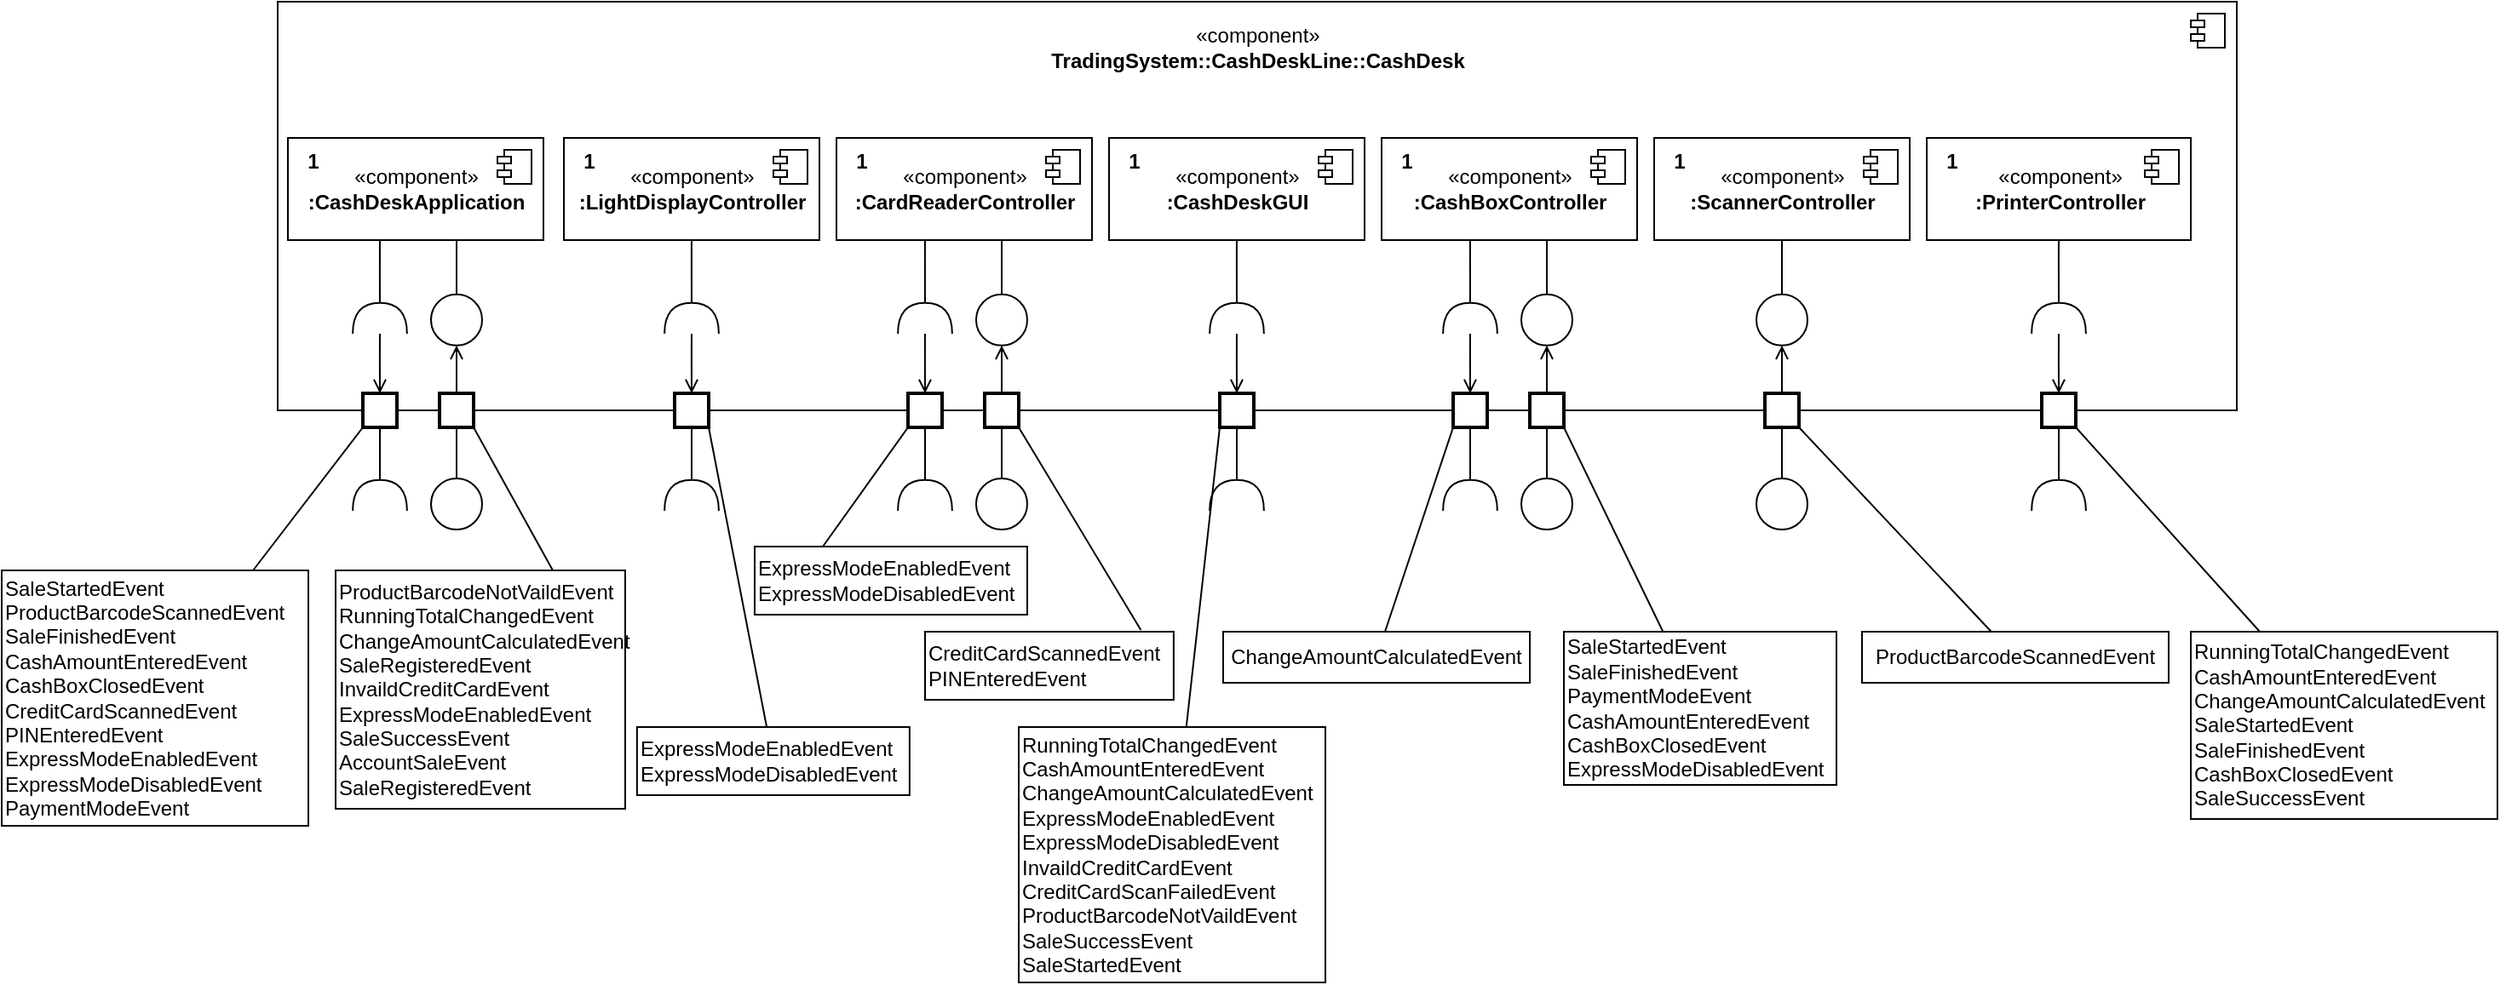 <mxfile version="15.3.0" type="device"><diagram id="8R-zl6EoSir5k3YqyFI5" name="Page-2"><mxGraphModel dx="2887" dy="926" grid="1" gridSize="10" guides="1" tooltips="1" connect="1" arrows="1" fold="1" page="1" pageScale="1" pageWidth="1169" pageHeight="827" math="0" shadow="0"><root><mxCell id="6Rt888fnRB9VUbe9cAlr-0"/><mxCell id="6Rt888fnRB9VUbe9cAlr-1" parent="6Rt888fnRB9VUbe9cAlr-0"/><mxCell id="6Rt888fnRB9VUbe9cAlr-122" style="rounded=0;orthogonalLoop=1;jettySize=auto;html=1;endArrow=none;endFill=0;strokeWidth=1;align=right;verticalAlign=top;strokeColor=default;entryX=0;entryY=1;entryDx=0;entryDy=0;" parent="6Rt888fnRB9VUbe9cAlr-1" source="6Rt888fnRB9VUbe9cAlr-116" target="6Rt888fnRB9VUbe9cAlr-70" edge="1"><mxGeometry relative="1" as="geometry"><mxPoint x="620" y="340" as="targetPoint"/></mxGeometry></mxCell><mxCell id="6Rt888fnRB9VUbe9cAlr-2" value="&lt;div&gt;«component»&lt;/div&gt;&lt;div&gt;&lt;b&gt;TradingSystem::CashDeskLine::CashDesk&lt;/b&gt;&lt;br&gt;&lt;/div&gt;&lt;b&gt;&lt;/b&gt;" style="html=1;dropTarget=0;labelPosition=center;verticalLabelPosition=top;align=center;verticalAlign=bottom;spacingTop=0;spacingBottom=-44;" parent="6Rt888fnRB9VUbe9cAlr-1" vertex="1"><mxGeometry x="50" y="80" width="1150" height="240" as="geometry"/></mxCell><mxCell id="6Rt888fnRB9VUbe9cAlr-3" value="" style="shape=module;jettyWidth=8;jettyHeight=4;" parent="6Rt888fnRB9VUbe9cAlr-2" vertex="1"><mxGeometry x="1" width="20" height="20" relative="1" as="geometry"><mxPoint x="-27" y="7" as="offset"/></mxGeometry></mxCell><mxCell id="6Rt888fnRB9VUbe9cAlr-46" style="edgeStyle=orthogonalEdgeStyle;rounded=0;orthogonalLoop=1;jettySize=auto;html=1;entryX=0.5;entryY=0;entryDx=0;entryDy=0;endArrow=none;endFill=0;strokeWidth=1;align=right;verticalAlign=top;" parent="6Rt888fnRB9VUbe9cAlr-1" target="6Rt888fnRB9VUbe9cAlr-41" edge="1"><mxGeometry relative="1" as="geometry"><Array as="points"><mxPoint x="155" y="230"/><mxPoint x="155" y="230"/></Array><mxPoint x="155" y="220" as="sourcePoint"/></mxGeometry></mxCell><mxCell id="6Rt888fnRB9VUbe9cAlr-4" value="«component»&lt;br&gt;&lt;b&gt;:CashDeskApplication&lt;/b&gt;" style="html=1;dropTarget=0;" parent="6Rt888fnRB9VUbe9cAlr-1" vertex="1"><mxGeometry x="56" y="160" width="150" height="60" as="geometry"/></mxCell><mxCell id="6Rt888fnRB9VUbe9cAlr-5" value="" style="shape=module;jettyWidth=8;jettyHeight=4;" parent="6Rt888fnRB9VUbe9cAlr-4" vertex="1"><mxGeometry x="1" width="20" height="20" relative="1" as="geometry"><mxPoint x="-27" y="7" as="offset"/></mxGeometry></mxCell><mxCell id="6Rt888fnRB9VUbe9cAlr-7" value="«component»&lt;br&gt;&lt;b&gt;:LightDisplayController&lt;/b&gt;" style="html=1;dropTarget=0;" parent="6Rt888fnRB9VUbe9cAlr-1" vertex="1"><mxGeometry x="218" y="160" width="150" height="60" as="geometry"/></mxCell><mxCell id="6Rt888fnRB9VUbe9cAlr-8" value="" style="shape=module;jettyWidth=8;jettyHeight=4;" parent="6Rt888fnRB9VUbe9cAlr-7" vertex="1"><mxGeometry x="1" width="20" height="20" relative="1" as="geometry"><mxPoint x="-27" y="7" as="offset"/></mxGeometry></mxCell><mxCell id="6Rt888fnRB9VUbe9cAlr-9" value="1" style="text;align=center;fontStyle=1;verticalAlign=middle;spacingLeft=3;spacingRight=3;strokeColor=none;rotatable=0;points=[[0,0.5],[1,0.5]];portConstraint=eastwest;" parent="6Rt888fnRB9VUbe9cAlr-1" vertex="1"><mxGeometry x="56" y="160" width="30" height="26" as="geometry"/></mxCell><mxCell id="6Rt888fnRB9VUbe9cAlr-10" value="«component»&lt;br&gt;&lt;b&gt;:CardReaderController&lt;/b&gt;" style="html=1;dropTarget=0;" parent="6Rt888fnRB9VUbe9cAlr-1" vertex="1"><mxGeometry x="378" y="160" width="150" height="60" as="geometry"/></mxCell><mxCell id="6Rt888fnRB9VUbe9cAlr-11" value="" style="shape=module;jettyWidth=8;jettyHeight=4;" parent="6Rt888fnRB9VUbe9cAlr-10" vertex="1"><mxGeometry x="1" width="20" height="20" relative="1" as="geometry"><mxPoint x="-27" y="7" as="offset"/></mxGeometry></mxCell><mxCell id="6Rt888fnRB9VUbe9cAlr-12" value="1" style="text;align=center;fontStyle=1;verticalAlign=middle;spacingLeft=3;spacingRight=3;strokeColor=none;rotatable=0;points=[[0,0.5],[1,0.5]];portConstraint=eastwest;" parent="6Rt888fnRB9VUbe9cAlr-1" vertex="1"><mxGeometry x="218" y="160" width="30" height="26" as="geometry"/></mxCell><mxCell id="6Rt888fnRB9VUbe9cAlr-13" value="«component»&lt;br&gt;&lt;b&gt;:CashDeskGUI&lt;/b&gt;" style="html=1;dropTarget=0;" parent="6Rt888fnRB9VUbe9cAlr-1" vertex="1"><mxGeometry x="538" y="160" width="150" height="60" as="geometry"/></mxCell><mxCell id="6Rt888fnRB9VUbe9cAlr-14" value="" style="shape=module;jettyWidth=8;jettyHeight=4;" parent="6Rt888fnRB9VUbe9cAlr-13" vertex="1"><mxGeometry x="1" width="20" height="20" relative="1" as="geometry"><mxPoint x="-27" y="7" as="offset"/></mxGeometry></mxCell><mxCell id="6Rt888fnRB9VUbe9cAlr-15" value="1" style="text;align=center;fontStyle=1;verticalAlign=middle;spacingLeft=3;spacingRight=3;strokeColor=none;rotatable=0;points=[[0,0.5],[1,0.5]];portConstraint=eastwest;" parent="6Rt888fnRB9VUbe9cAlr-1" vertex="1"><mxGeometry x="378" y="160" width="30" height="26" as="geometry"/></mxCell><mxCell id="6Rt888fnRB9VUbe9cAlr-16" value="«component»&lt;br&gt;&lt;b&gt;:CashBoxController&lt;/b&gt;" style="html=1;dropTarget=0;" parent="6Rt888fnRB9VUbe9cAlr-1" vertex="1"><mxGeometry x="698" y="160" width="150" height="60" as="geometry"/></mxCell><mxCell id="6Rt888fnRB9VUbe9cAlr-17" value="" style="shape=module;jettyWidth=8;jettyHeight=4;" parent="6Rt888fnRB9VUbe9cAlr-16" vertex="1"><mxGeometry x="1" width="20" height="20" relative="1" as="geometry"><mxPoint x="-27" y="7" as="offset"/></mxGeometry></mxCell><mxCell id="6Rt888fnRB9VUbe9cAlr-20" value="«component»&lt;br&gt;&lt;b&gt;:ScannerController&lt;/b&gt;" style="html=1;dropTarget=0;" parent="6Rt888fnRB9VUbe9cAlr-1" vertex="1"><mxGeometry x="858" y="160" width="150" height="60" as="geometry"/></mxCell><mxCell id="6Rt888fnRB9VUbe9cAlr-21" value="" style="shape=module;jettyWidth=8;jettyHeight=4;" parent="6Rt888fnRB9VUbe9cAlr-20" vertex="1"><mxGeometry x="1" width="20" height="20" relative="1" as="geometry"><mxPoint x="-27" y="7" as="offset"/></mxGeometry></mxCell><mxCell id="6Rt888fnRB9VUbe9cAlr-22" value="«component»&lt;br&gt;&lt;b&gt;:PrinterController&lt;/b&gt;" style="html=1;dropTarget=0;" parent="6Rt888fnRB9VUbe9cAlr-1" vertex="1"><mxGeometry x="1018" y="160" width="155" height="60" as="geometry"/></mxCell><mxCell id="6Rt888fnRB9VUbe9cAlr-23" value="" style="shape=module;jettyWidth=8;jettyHeight=4;" parent="6Rt888fnRB9VUbe9cAlr-22" vertex="1"><mxGeometry x="1" width="20" height="20" relative="1" as="geometry"><mxPoint x="-27" y="7" as="offset"/></mxGeometry></mxCell><mxCell id="6Rt888fnRB9VUbe9cAlr-24" value="1" style="text;align=center;fontStyle=1;verticalAlign=middle;spacingLeft=3;spacingRight=3;strokeColor=none;rotatable=0;points=[[0,0.5],[1,0.5]];portConstraint=eastwest;" parent="6Rt888fnRB9VUbe9cAlr-1" vertex="1"><mxGeometry x="538" y="160" width="30" height="26" as="geometry"/></mxCell><mxCell id="6Rt888fnRB9VUbe9cAlr-25" value="1" style="text;align=center;fontStyle=1;verticalAlign=middle;spacingLeft=3;spacingRight=3;strokeColor=none;rotatable=0;points=[[0,0.5],[1,0.5]];portConstraint=eastwest;" parent="6Rt888fnRB9VUbe9cAlr-1" vertex="1"><mxGeometry x="698" y="160" width="30" height="26" as="geometry"/></mxCell><mxCell id="6Rt888fnRB9VUbe9cAlr-26" value="1" style="text;align=center;fontStyle=1;verticalAlign=middle;spacingLeft=3;spacingRight=3;strokeColor=none;rotatable=0;points=[[0,0.5],[1,0.5]];portConstraint=eastwest;" parent="6Rt888fnRB9VUbe9cAlr-1" vertex="1"><mxGeometry x="858" y="160" width="30" height="26" as="geometry"/></mxCell><mxCell id="6Rt888fnRB9VUbe9cAlr-27" value="1" style="text;align=center;fontStyle=1;verticalAlign=middle;spacingLeft=3;spacingRight=3;strokeColor=none;rotatable=0;points=[[0,0.5],[1,0.5]];portConstraint=eastwest;" parent="6Rt888fnRB9VUbe9cAlr-1" vertex="1"><mxGeometry x="1018" y="160" width="30" height="26" as="geometry"/></mxCell><mxCell id="6Rt888fnRB9VUbe9cAlr-39" style="edgeStyle=orthogonalEdgeStyle;rounded=0;orthogonalLoop=1;jettySize=auto;html=1;entryX=1;entryY=0.5;entryDx=0;entryDy=0;entryPerimeter=0;endArrow=none;endFill=0;strokeWidth=1;align=right;verticalAlign=top;" parent="6Rt888fnRB9VUbe9cAlr-1" source="6Rt888fnRB9VUbe9cAlr-31" target="6Rt888fnRB9VUbe9cAlr-37" edge="1"><mxGeometry relative="1" as="geometry"/></mxCell><mxCell id="6Rt888fnRB9VUbe9cAlr-31" value="" style="rounded=0;whiteSpace=wrap;html=1;strokeWidth=2;" parent="6Rt888fnRB9VUbe9cAlr-1" vertex="1"><mxGeometry x="100" y="310" width="20" height="20" as="geometry"/></mxCell><mxCell id="6Rt888fnRB9VUbe9cAlr-33" style="edgeStyle=orthogonalEdgeStyle;rounded=0;orthogonalLoop=1;jettySize=auto;html=1;endArrow=none;endFill=0;strokeWidth=1;align=right;verticalAlign=top;" parent="6Rt888fnRB9VUbe9cAlr-1" source="6Rt888fnRB9VUbe9cAlr-32" edge="1"><mxGeometry relative="1" as="geometry"><mxPoint x="109.978" y="220" as="targetPoint"/><Array as="points"><mxPoint x="110" y="240"/><mxPoint x="110" y="240"/></Array></mxGeometry></mxCell><mxCell id="6Rt888fnRB9VUbe9cAlr-35" style="edgeStyle=orthogonalEdgeStyle;rounded=0;orthogonalLoop=1;jettySize=auto;html=1;entryX=0.5;entryY=0;entryDx=0;entryDy=0;endArrow=open;endFill=0;strokeWidth=1;align=right;verticalAlign=top;" parent="6Rt888fnRB9VUbe9cAlr-1" source="6Rt888fnRB9VUbe9cAlr-32" target="6Rt888fnRB9VUbe9cAlr-31" edge="1"><mxGeometry relative="1" as="geometry"><Array as="points"><mxPoint x="109.93" y="290"/><mxPoint x="109.93" y="290"/></Array></mxGeometry></mxCell><mxCell id="6Rt888fnRB9VUbe9cAlr-32" value="" style="shape=requiredInterface;html=1;verticalLabelPosition=bottom;sketch=0;strokeWidth=1;rotation=-90;" parent="6Rt888fnRB9VUbe9cAlr-1" vertex="1"><mxGeometry x="100.93" y="250" width="18.13" height="31.88" as="geometry"/></mxCell><mxCell id="6Rt888fnRB9VUbe9cAlr-37" value="" style="shape=requiredInterface;html=1;verticalLabelPosition=bottom;sketch=0;strokeWidth=1;rotation=-90;" parent="6Rt888fnRB9VUbe9cAlr-1" vertex="1"><mxGeometry x="100.93" y="354" width="18.13" height="31.88" as="geometry"/></mxCell><mxCell id="6Rt888fnRB9VUbe9cAlr-48" style="edgeStyle=orthogonalEdgeStyle;rounded=0;orthogonalLoop=1;jettySize=auto;html=1;entryX=0.5;entryY=1;entryDx=0;entryDy=0;endArrow=open;endFill=0;strokeWidth=1;align=right;verticalAlign=top;" parent="6Rt888fnRB9VUbe9cAlr-1" source="6Rt888fnRB9VUbe9cAlr-40" target="6Rt888fnRB9VUbe9cAlr-41" edge="1"><mxGeometry relative="1" as="geometry"/></mxCell><mxCell id="6Rt888fnRB9VUbe9cAlr-40" value="" style="rounded=0;whiteSpace=wrap;html=1;strokeWidth=2;" parent="6Rt888fnRB9VUbe9cAlr-1" vertex="1"><mxGeometry x="145" y="310" width="20" height="20" as="geometry"/></mxCell><mxCell id="6Rt888fnRB9VUbe9cAlr-41" value="" style="ellipse;whiteSpace=wrap;html=1;aspect=fixed;strokeWidth=1;" parent="6Rt888fnRB9VUbe9cAlr-1" vertex="1"><mxGeometry x="140" y="251.88" width="30" height="30" as="geometry"/></mxCell><mxCell id="6Rt888fnRB9VUbe9cAlr-43" style="edgeStyle=orthogonalEdgeStyle;rounded=0;orthogonalLoop=1;jettySize=auto;html=1;entryX=0.5;entryY=1;entryDx=0;entryDy=0;endArrow=none;endFill=0;strokeWidth=1;align=right;verticalAlign=top;" parent="6Rt888fnRB9VUbe9cAlr-1" source="6Rt888fnRB9VUbe9cAlr-42" target="6Rt888fnRB9VUbe9cAlr-40" edge="1"><mxGeometry relative="1" as="geometry"/></mxCell><mxCell id="6Rt888fnRB9VUbe9cAlr-42" value="" style="ellipse;whiteSpace=wrap;html=1;aspect=fixed;strokeWidth=1;" parent="6Rt888fnRB9VUbe9cAlr-1" vertex="1"><mxGeometry x="140" y="360" width="30" height="30" as="geometry"/></mxCell><mxCell id="6Rt888fnRB9VUbe9cAlr-51" style="edgeStyle=orthogonalEdgeStyle;rounded=0;orthogonalLoop=1;jettySize=auto;html=1;entryX=1;entryY=0.5;entryDx=0;entryDy=0;entryPerimeter=0;endArrow=none;endFill=0;strokeWidth=1;align=right;verticalAlign=top;" parent="6Rt888fnRB9VUbe9cAlr-1" source="6Rt888fnRB9VUbe9cAlr-52" target="6Rt888fnRB9VUbe9cAlr-56" edge="1"><mxGeometry relative="1" as="geometry"/></mxCell><mxCell id="6Rt888fnRB9VUbe9cAlr-52" value="" style="rounded=0;whiteSpace=wrap;html=1;strokeWidth=2;" parent="6Rt888fnRB9VUbe9cAlr-1" vertex="1"><mxGeometry x="283" y="310" width="20" height="20" as="geometry"/></mxCell><mxCell id="6Rt888fnRB9VUbe9cAlr-53" style="edgeStyle=orthogonalEdgeStyle;rounded=0;orthogonalLoop=1;jettySize=auto;html=1;endArrow=none;endFill=0;strokeWidth=1;align=right;verticalAlign=top;" parent="6Rt888fnRB9VUbe9cAlr-1" source="6Rt888fnRB9VUbe9cAlr-55" edge="1"><mxGeometry relative="1" as="geometry"><mxPoint x="292.978" y="220" as="targetPoint"/><Array as="points"><mxPoint x="292.93" y="230"/><mxPoint x="292.93" y="230"/></Array></mxGeometry></mxCell><mxCell id="6Rt888fnRB9VUbe9cAlr-54" style="edgeStyle=orthogonalEdgeStyle;rounded=0;orthogonalLoop=1;jettySize=auto;html=1;entryX=0.5;entryY=0;entryDx=0;entryDy=0;endArrow=open;endFill=0;strokeWidth=1;align=right;verticalAlign=top;" parent="6Rt888fnRB9VUbe9cAlr-1" source="6Rt888fnRB9VUbe9cAlr-55" target="6Rt888fnRB9VUbe9cAlr-52" edge="1"><mxGeometry relative="1" as="geometry"><Array as="points"><mxPoint x="292.93" y="290"/><mxPoint x="292.93" y="290"/></Array></mxGeometry></mxCell><mxCell id="6Rt888fnRB9VUbe9cAlr-55" value="" style="shape=requiredInterface;html=1;verticalLabelPosition=bottom;sketch=0;strokeWidth=1;rotation=-90;" parent="6Rt888fnRB9VUbe9cAlr-1" vertex="1"><mxGeometry x="283.93" y="250" width="18.13" height="31.88" as="geometry"/></mxCell><mxCell id="6Rt888fnRB9VUbe9cAlr-56" value="" style="shape=requiredInterface;html=1;verticalLabelPosition=bottom;sketch=0;strokeWidth=1;rotation=-90;" parent="6Rt888fnRB9VUbe9cAlr-1" vertex="1"><mxGeometry x="283.93" y="354" width="18.13" height="31.88" as="geometry"/></mxCell><mxCell id="6Rt888fnRB9VUbe9cAlr-63" style="edgeStyle=orthogonalEdgeStyle;rounded=0;orthogonalLoop=1;jettySize=auto;html=1;entryX=1;entryY=0.5;entryDx=0;entryDy=0;entryPerimeter=0;endArrow=none;endFill=0;strokeWidth=1;align=right;verticalAlign=top;" parent="6Rt888fnRB9VUbe9cAlr-1" source="6Rt888fnRB9VUbe9cAlr-64" target="6Rt888fnRB9VUbe9cAlr-68" edge="1"><mxGeometry relative="1" as="geometry"/></mxCell><mxCell id="6Rt888fnRB9VUbe9cAlr-64" value="" style="rounded=0;whiteSpace=wrap;html=1;strokeWidth=2;" parent="6Rt888fnRB9VUbe9cAlr-1" vertex="1"><mxGeometry x="420" y="310" width="20" height="20" as="geometry"/></mxCell><mxCell id="6Rt888fnRB9VUbe9cAlr-65" style="edgeStyle=orthogonalEdgeStyle;rounded=0;orthogonalLoop=1;jettySize=auto;html=1;endArrow=none;endFill=0;strokeWidth=1;align=right;verticalAlign=top;" parent="6Rt888fnRB9VUbe9cAlr-1" source="6Rt888fnRB9VUbe9cAlr-67" edge="1"><mxGeometry relative="1" as="geometry"><mxPoint x="429.978" y="220" as="targetPoint"/><Array as="points"><mxPoint x="429.93" y="230"/><mxPoint x="429.93" y="230"/></Array></mxGeometry></mxCell><mxCell id="6Rt888fnRB9VUbe9cAlr-66" style="edgeStyle=orthogonalEdgeStyle;rounded=0;orthogonalLoop=1;jettySize=auto;html=1;entryX=0.5;entryY=0;entryDx=0;entryDy=0;endArrow=open;endFill=0;strokeWidth=1;align=right;verticalAlign=top;" parent="6Rt888fnRB9VUbe9cAlr-1" source="6Rt888fnRB9VUbe9cAlr-67" target="6Rt888fnRB9VUbe9cAlr-64" edge="1"><mxGeometry relative="1" as="geometry"><Array as="points"><mxPoint x="429.93" y="290"/><mxPoint x="429.93" y="290"/></Array></mxGeometry></mxCell><mxCell id="6Rt888fnRB9VUbe9cAlr-67" value="" style="shape=requiredInterface;html=1;verticalLabelPosition=bottom;sketch=0;strokeWidth=1;rotation=-90;" parent="6Rt888fnRB9VUbe9cAlr-1" vertex="1"><mxGeometry x="420.93" y="250" width="18.13" height="31.88" as="geometry"/></mxCell><mxCell id="6Rt888fnRB9VUbe9cAlr-68" value="" style="shape=requiredInterface;html=1;verticalLabelPosition=bottom;sketch=0;strokeWidth=1;rotation=-90;" parent="6Rt888fnRB9VUbe9cAlr-1" vertex="1"><mxGeometry x="420.93" y="354" width="18.13" height="31.88" as="geometry"/></mxCell><mxCell id="6Rt888fnRB9VUbe9cAlr-69" style="edgeStyle=orthogonalEdgeStyle;rounded=0;orthogonalLoop=1;jettySize=auto;html=1;entryX=1;entryY=0.5;entryDx=0;entryDy=0;entryPerimeter=0;endArrow=none;endFill=0;strokeWidth=1;align=right;verticalAlign=top;" parent="6Rt888fnRB9VUbe9cAlr-1" source="6Rt888fnRB9VUbe9cAlr-70" target="6Rt888fnRB9VUbe9cAlr-74" edge="1"><mxGeometry relative="1" as="geometry"/></mxCell><mxCell id="6Rt888fnRB9VUbe9cAlr-70" value="" style="rounded=0;whiteSpace=wrap;html=1;strokeWidth=2;" parent="6Rt888fnRB9VUbe9cAlr-1" vertex="1"><mxGeometry x="603" y="310" width="20" height="20" as="geometry"/></mxCell><mxCell id="6Rt888fnRB9VUbe9cAlr-71" style="edgeStyle=orthogonalEdgeStyle;rounded=0;orthogonalLoop=1;jettySize=auto;html=1;endArrow=none;endFill=0;strokeWidth=1;align=right;verticalAlign=top;" parent="6Rt888fnRB9VUbe9cAlr-1" source="6Rt888fnRB9VUbe9cAlr-73" edge="1"><mxGeometry relative="1" as="geometry"><mxPoint x="612.978" y="220" as="targetPoint"/><Array as="points"><mxPoint x="612.93" y="230"/><mxPoint x="612.93" y="230"/></Array></mxGeometry></mxCell><mxCell id="6Rt888fnRB9VUbe9cAlr-72" style="edgeStyle=orthogonalEdgeStyle;rounded=0;orthogonalLoop=1;jettySize=auto;html=1;entryX=0.5;entryY=0;entryDx=0;entryDy=0;endArrow=open;endFill=0;strokeWidth=1;align=right;verticalAlign=top;" parent="6Rt888fnRB9VUbe9cAlr-1" source="6Rt888fnRB9VUbe9cAlr-73" target="6Rt888fnRB9VUbe9cAlr-70" edge="1"><mxGeometry relative="1" as="geometry"><Array as="points"><mxPoint x="612.93" y="290"/><mxPoint x="612.93" y="290"/></Array></mxGeometry></mxCell><mxCell id="6Rt888fnRB9VUbe9cAlr-73" value="" style="shape=requiredInterface;html=1;verticalLabelPosition=bottom;sketch=0;strokeWidth=1;rotation=-90;" parent="6Rt888fnRB9VUbe9cAlr-1" vertex="1"><mxGeometry x="603.93" y="250" width="18.13" height="31.88" as="geometry"/></mxCell><mxCell id="6Rt888fnRB9VUbe9cAlr-74" value="" style="shape=requiredInterface;html=1;verticalLabelPosition=bottom;sketch=0;strokeWidth=1;rotation=-90;" parent="6Rt888fnRB9VUbe9cAlr-1" vertex="1"><mxGeometry x="603.93" y="354" width="18.13" height="31.88" as="geometry"/></mxCell><mxCell id="6Rt888fnRB9VUbe9cAlr-75" style="edgeStyle=orthogonalEdgeStyle;rounded=0;orthogonalLoop=1;jettySize=auto;html=1;entryX=1;entryY=0.5;entryDx=0;entryDy=0;entryPerimeter=0;endArrow=none;endFill=0;strokeWidth=1;align=right;verticalAlign=top;" parent="6Rt888fnRB9VUbe9cAlr-1" source="6Rt888fnRB9VUbe9cAlr-76" target="6Rt888fnRB9VUbe9cAlr-80" edge="1"><mxGeometry relative="1" as="geometry"/></mxCell><mxCell id="6Rt888fnRB9VUbe9cAlr-76" value="" style="rounded=0;whiteSpace=wrap;html=1;strokeWidth=2;" parent="6Rt888fnRB9VUbe9cAlr-1" vertex="1"><mxGeometry x="740" y="310" width="20" height="20" as="geometry"/></mxCell><mxCell id="6Rt888fnRB9VUbe9cAlr-77" style="edgeStyle=orthogonalEdgeStyle;rounded=0;orthogonalLoop=1;jettySize=auto;html=1;endArrow=none;endFill=0;strokeWidth=1;align=right;verticalAlign=top;" parent="6Rt888fnRB9VUbe9cAlr-1" source="6Rt888fnRB9VUbe9cAlr-79" edge="1"><mxGeometry relative="1" as="geometry"><mxPoint x="749.978" y="220" as="targetPoint"/><Array as="points"><mxPoint x="749.93" y="230"/><mxPoint x="749.93" y="230"/></Array></mxGeometry></mxCell><mxCell id="6Rt888fnRB9VUbe9cAlr-78" style="edgeStyle=orthogonalEdgeStyle;rounded=0;orthogonalLoop=1;jettySize=auto;html=1;entryX=0.5;entryY=0;entryDx=0;entryDy=0;endArrow=open;endFill=0;strokeWidth=1;align=right;verticalAlign=top;" parent="6Rt888fnRB9VUbe9cAlr-1" source="6Rt888fnRB9VUbe9cAlr-79" target="6Rt888fnRB9VUbe9cAlr-76" edge="1"><mxGeometry relative="1" as="geometry"><Array as="points"><mxPoint x="749.93" y="290"/><mxPoint x="749.93" y="290"/></Array></mxGeometry></mxCell><mxCell id="6Rt888fnRB9VUbe9cAlr-79" value="" style="shape=requiredInterface;html=1;verticalLabelPosition=bottom;sketch=0;strokeWidth=1;rotation=-90;" parent="6Rt888fnRB9VUbe9cAlr-1" vertex="1"><mxGeometry x="740.93" y="250" width="18.13" height="31.88" as="geometry"/></mxCell><mxCell id="6Rt888fnRB9VUbe9cAlr-80" value="" style="shape=requiredInterface;html=1;verticalLabelPosition=bottom;sketch=0;strokeWidth=1;rotation=-90;" parent="6Rt888fnRB9VUbe9cAlr-1" vertex="1"><mxGeometry x="740.93" y="354" width="18.13" height="31.88" as="geometry"/></mxCell><mxCell id="6Rt888fnRB9VUbe9cAlr-81" style="edgeStyle=orthogonalEdgeStyle;rounded=0;orthogonalLoop=1;jettySize=auto;html=1;entryX=1;entryY=0.5;entryDx=0;entryDy=0;entryPerimeter=0;endArrow=none;endFill=0;strokeWidth=1;align=right;verticalAlign=top;" parent="6Rt888fnRB9VUbe9cAlr-1" source="6Rt888fnRB9VUbe9cAlr-82" target="6Rt888fnRB9VUbe9cAlr-86" edge="1"><mxGeometry relative="1" as="geometry"/></mxCell><mxCell id="6Rt888fnRB9VUbe9cAlr-82" value="" style="rounded=0;whiteSpace=wrap;html=1;strokeWidth=2;" parent="6Rt888fnRB9VUbe9cAlr-1" vertex="1"><mxGeometry x="1085.5" y="310" width="20" height="20" as="geometry"/></mxCell><mxCell id="6Rt888fnRB9VUbe9cAlr-83" style="edgeStyle=orthogonalEdgeStyle;rounded=0;orthogonalLoop=1;jettySize=auto;html=1;endArrow=none;endFill=0;strokeWidth=1;align=right;verticalAlign=top;" parent="6Rt888fnRB9VUbe9cAlr-1" source="6Rt888fnRB9VUbe9cAlr-85" edge="1"><mxGeometry relative="1" as="geometry"><mxPoint x="1095.478" y="220" as="targetPoint"/><Array as="points"><mxPoint x="1095.43" y="230"/><mxPoint x="1095.43" y="230"/></Array></mxGeometry></mxCell><mxCell id="6Rt888fnRB9VUbe9cAlr-84" style="edgeStyle=orthogonalEdgeStyle;rounded=0;orthogonalLoop=1;jettySize=auto;html=1;entryX=0.5;entryY=0;entryDx=0;entryDy=0;endArrow=open;endFill=0;strokeWidth=1;align=right;verticalAlign=top;" parent="6Rt888fnRB9VUbe9cAlr-1" source="6Rt888fnRB9VUbe9cAlr-85" target="6Rt888fnRB9VUbe9cAlr-82" edge="1"><mxGeometry relative="1" as="geometry"><Array as="points"><mxPoint x="1095.43" y="290"/><mxPoint x="1095.43" y="290"/></Array></mxGeometry></mxCell><mxCell id="6Rt888fnRB9VUbe9cAlr-85" value="" style="shape=requiredInterface;html=1;verticalLabelPosition=bottom;sketch=0;strokeWidth=1;rotation=-90;" parent="6Rt888fnRB9VUbe9cAlr-1" vertex="1"><mxGeometry x="1086.43" y="250" width="18.13" height="31.88" as="geometry"/></mxCell><mxCell id="6Rt888fnRB9VUbe9cAlr-86" value="" style="shape=requiredInterface;html=1;verticalLabelPosition=bottom;sketch=0;strokeWidth=1;rotation=-90;" parent="6Rt888fnRB9VUbe9cAlr-1" vertex="1"><mxGeometry x="1086.43" y="354" width="18.13" height="31.88" as="geometry"/></mxCell><mxCell id="6Rt888fnRB9VUbe9cAlr-87" style="edgeStyle=orthogonalEdgeStyle;rounded=0;orthogonalLoop=1;jettySize=auto;html=1;entryX=0.5;entryY=0;entryDx=0;entryDy=0;endArrow=none;endFill=0;strokeWidth=1;align=right;verticalAlign=top;" parent="6Rt888fnRB9VUbe9cAlr-1" target="6Rt888fnRB9VUbe9cAlr-90" edge="1"><mxGeometry relative="1" as="geometry"><mxPoint x="475" y="220" as="sourcePoint"/><Array as="points"><mxPoint x="475" y="230"/><mxPoint x="475" y="230"/></Array></mxGeometry></mxCell><mxCell id="6Rt888fnRB9VUbe9cAlr-88" style="edgeStyle=orthogonalEdgeStyle;rounded=0;orthogonalLoop=1;jettySize=auto;html=1;entryX=0.5;entryY=1;entryDx=0;entryDy=0;endArrow=open;endFill=0;strokeWidth=1;align=right;verticalAlign=top;" parent="6Rt888fnRB9VUbe9cAlr-1" source="6Rt888fnRB9VUbe9cAlr-89" target="6Rt888fnRB9VUbe9cAlr-90" edge="1"><mxGeometry relative="1" as="geometry"/></mxCell><mxCell id="6Rt888fnRB9VUbe9cAlr-89" value="" style="rounded=0;whiteSpace=wrap;html=1;strokeWidth=2;" parent="6Rt888fnRB9VUbe9cAlr-1" vertex="1"><mxGeometry x="465" y="310" width="20" height="20" as="geometry"/></mxCell><mxCell id="6Rt888fnRB9VUbe9cAlr-90" value="" style="ellipse;whiteSpace=wrap;html=1;aspect=fixed;strokeWidth=1;" parent="6Rt888fnRB9VUbe9cAlr-1" vertex="1"><mxGeometry x="460" y="251.88" width="30" height="30" as="geometry"/></mxCell><mxCell id="6Rt888fnRB9VUbe9cAlr-91" style="edgeStyle=orthogonalEdgeStyle;rounded=0;orthogonalLoop=1;jettySize=auto;html=1;entryX=0.5;entryY=1;entryDx=0;entryDy=0;endArrow=none;endFill=0;strokeWidth=1;align=right;verticalAlign=top;" parent="6Rt888fnRB9VUbe9cAlr-1" source="6Rt888fnRB9VUbe9cAlr-92" target="6Rt888fnRB9VUbe9cAlr-89" edge="1"><mxGeometry relative="1" as="geometry"/></mxCell><mxCell id="6Rt888fnRB9VUbe9cAlr-92" value="" style="ellipse;whiteSpace=wrap;html=1;aspect=fixed;strokeWidth=1;" parent="6Rt888fnRB9VUbe9cAlr-1" vertex="1"><mxGeometry x="460" y="360" width="30" height="30" as="geometry"/></mxCell><mxCell id="6Rt888fnRB9VUbe9cAlr-93" style="edgeStyle=orthogonalEdgeStyle;rounded=0;orthogonalLoop=1;jettySize=auto;html=1;entryX=0.5;entryY=0;entryDx=0;entryDy=0;endArrow=none;endFill=0;strokeWidth=1;align=right;verticalAlign=top;" parent="6Rt888fnRB9VUbe9cAlr-1" target="6Rt888fnRB9VUbe9cAlr-96" edge="1"><mxGeometry relative="1" as="geometry"><mxPoint x="933" y="220" as="sourcePoint"/><Array as="points"><mxPoint x="933" y="230"/><mxPoint x="933" y="230"/></Array></mxGeometry></mxCell><mxCell id="6Rt888fnRB9VUbe9cAlr-94" style="edgeStyle=orthogonalEdgeStyle;rounded=0;orthogonalLoop=1;jettySize=auto;html=1;entryX=0.5;entryY=1;entryDx=0;entryDy=0;endArrow=open;endFill=0;strokeWidth=1;align=right;verticalAlign=top;" parent="6Rt888fnRB9VUbe9cAlr-1" source="6Rt888fnRB9VUbe9cAlr-95" target="6Rt888fnRB9VUbe9cAlr-96" edge="1"><mxGeometry relative="1" as="geometry"/></mxCell><mxCell id="6Rt888fnRB9VUbe9cAlr-95" value="" style="rounded=0;whiteSpace=wrap;html=1;strokeWidth=2;" parent="6Rt888fnRB9VUbe9cAlr-1" vertex="1"><mxGeometry x="923" y="310" width="20" height="20" as="geometry"/></mxCell><mxCell id="6Rt888fnRB9VUbe9cAlr-96" value="" style="ellipse;whiteSpace=wrap;html=1;aspect=fixed;strokeWidth=1;" parent="6Rt888fnRB9VUbe9cAlr-1" vertex="1"><mxGeometry x="918" y="251.88" width="30" height="30" as="geometry"/></mxCell><mxCell id="6Rt888fnRB9VUbe9cAlr-97" style="edgeStyle=orthogonalEdgeStyle;rounded=0;orthogonalLoop=1;jettySize=auto;html=1;entryX=0.5;entryY=1;entryDx=0;entryDy=0;endArrow=none;endFill=0;strokeWidth=1;align=right;verticalAlign=top;" parent="6Rt888fnRB9VUbe9cAlr-1" source="6Rt888fnRB9VUbe9cAlr-98" target="6Rt888fnRB9VUbe9cAlr-95" edge="1"><mxGeometry relative="1" as="geometry"/></mxCell><mxCell id="6Rt888fnRB9VUbe9cAlr-98" value="" style="ellipse;whiteSpace=wrap;html=1;aspect=fixed;strokeWidth=1;" parent="6Rt888fnRB9VUbe9cAlr-1" vertex="1"><mxGeometry x="918" y="360" width="30" height="30" as="geometry"/></mxCell><mxCell id="6Rt888fnRB9VUbe9cAlr-99" style="edgeStyle=orthogonalEdgeStyle;rounded=0;orthogonalLoop=1;jettySize=auto;html=1;entryX=0.5;entryY=0;entryDx=0;entryDy=0;endArrow=none;endFill=0;strokeWidth=1;align=right;verticalAlign=top;" parent="6Rt888fnRB9VUbe9cAlr-1" target="6Rt888fnRB9VUbe9cAlr-102" edge="1"><mxGeometry relative="1" as="geometry"><mxPoint x="795" y="220" as="sourcePoint"/><Array as="points"><mxPoint x="795" y="230"/><mxPoint x="795" y="230"/></Array></mxGeometry></mxCell><mxCell id="6Rt888fnRB9VUbe9cAlr-100" style="edgeStyle=orthogonalEdgeStyle;rounded=0;orthogonalLoop=1;jettySize=auto;html=1;entryX=0.5;entryY=1;entryDx=0;entryDy=0;endArrow=open;endFill=0;strokeWidth=1;align=right;verticalAlign=top;" parent="6Rt888fnRB9VUbe9cAlr-1" source="6Rt888fnRB9VUbe9cAlr-101" target="6Rt888fnRB9VUbe9cAlr-102" edge="1"><mxGeometry relative="1" as="geometry"/></mxCell><mxCell id="6Rt888fnRB9VUbe9cAlr-101" value="" style="rounded=0;whiteSpace=wrap;html=1;strokeWidth=2;" parent="6Rt888fnRB9VUbe9cAlr-1" vertex="1"><mxGeometry x="785" y="310" width="20" height="20" as="geometry"/></mxCell><mxCell id="6Rt888fnRB9VUbe9cAlr-102" value="" style="ellipse;whiteSpace=wrap;html=1;aspect=fixed;strokeWidth=1;" parent="6Rt888fnRB9VUbe9cAlr-1" vertex="1"><mxGeometry x="780" y="251.88" width="30" height="30" as="geometry"/></mxCell><mxCell id="6Rt888fnRB9VUbe9cAlr-103" style="edgeStyle=orthogonalEdgeStyle;rounded=0;orthogonalLoop=1;jettySize=auto;html=1;entryX=0.5;entryY=1;entryDx=0;entryDy=0;endArrow=none;endFill=0;strokeWidth=1;align=right;verticalAlign=top;" parent="6Rt888fnRB9VUbe9cAlr-1" source="6Rt888fnRB9VUbe9cAlr-104" target="6Rt888fnRB9VUbe9cAlr-101" edge="1"><mxGeometry relative="1" as="geometry"/></mxCell><mxCell id="6Rt888fnRB9VUbe9cAlr-104" value="" style="ellipse;whiteSpace=wrap;html=1;aspect=fixed;strokeWidth=1;" parent="6Rt888fnRB9VUbe9cAlr-1" vertex="1"><mxGeometry x="780" y="360" width="30" height="30" as="geometry"/></mxCell><mxCell id="6Rt888fnRB9VUbe9cAlr-111" value="&lt;div&gt;SaleStartedEvent&lt;/div&gt;&lt;div&gt;ProductBarcodeScannedEvent&lt;/div&gt;&lt;div&gt;SaleFinishedEvent&lt;/div&gt;&lt;div&gt;CashAmountEnteredEvent&lt;/div&gt;&lt;div&gt;CashBoxClosedEvent&lt;/div&gt;&lt;div&gt;CreditCardScannedEvent&lt;/div&gt;&lt;div&gt;PINEnteredEvent&lt;/div&gt;&lt;div&gt;ExpressModeEnabledEvent&lt;/div&gt;&lt;div&gt;ExpressModeDisabledEvent&lt;/div&gt;&lt;div&gt;PaymentModeEvent&lt;br&gt;&lt;/div&gt;" style="text;html=1;strokeColor=default;fillColor=default;align=left;verticalAlign=middle;whiteSpace=wrap;rounded=0;" parent="6Rt888fnRB9VUbe9cAlr-1" vertex="1"><mxGeometry x="-112" y="414" width="180" height="150" as="geometry"/></mxCell><mxCell id="6Rt888fnRB9VUbe9cAlr-112" value="&lt;div&gt;ProductBarcodeNotVaildEvent&lt;/div&gt;&lt;div&gt;RunningTotalChangedEvent&lt;/div&gt;&lt;div&gt;ChangeAmountCalculatedEvent&lt;/div&gt;&lt;div&gt;SaleRegisteredEvent&lt;/div&gt;&lt;div&gt;InvaildCreditCardEvent&lt;/div&gt;&lt;div&gt;ExpressModeEnabledEvent&lt;/div&gt;&lt;div&gt;SaleSuccessEvent&lt;/div&gt;&lt;div&gt;AccountSaleEvent&lt;/div&gt;&lt;div&gt;SaleRegisteredEvent&lt;br&gt;&lt;/div&gt;" style="text;html=1;strokeColor=default;fillColor=default;align=left;verticalAlign=middle;whiteSpace=wrap;rounded=0;" parent="6Rt888fnRB9VUbe9cAlr-1" vertex="1"><mxGeometry x="84" y="414" width="170" height="140" as="geometry"/></mxCell><mxCell id="6Rt888fnRB9VUbe9cAlr-113" value="&lt;div&gt;ExpressModeEnabledEvent&lt;/div&gt;&lt;div&gt;ExpressModeDisabledEvent&lt;/div&gt;" style="text;html=1;strokeColor=default;fillColor=default;align=left;verticalAlign=middle;whiteSpace=wrap;rounded=0;" parent="6Rt888fnRB9VUbe9cAlr-1" vertex="1"><mxGeometry x="330" y="400" width="160" height="40" as="geometry"/></mxCell><mxCell id="6Rt888fnRB9VUbe9cAlr-114" value="&lt;div&gt;ExpressModeEnabledEvent&lt;/div&gt;&lt;div&gt;ExpressModeDisabledEvent&lt;/div&gt;" style="text;html=1;strokeColor=default;fillColor=default;align=left;verticalAlign=middle;whiteSpace=wrap;rounded=0;" parent="6Rt888fnRB9VUbe9cAlr-1" vertex="1"><mxGeometry x="260.93" y="506" width="160" height="40" as="geometry"/></mxCell><mxCell id="6Rt888fnRB9VUbe9cAlr-116" value="&lt;div&gt;RunningTotalChangedEvent&lt;/div&gt;&lt;div&gt;CashAmountEnteredEvent&lt;/div&gt;&lt;div&gt;ChangeAmountCalculatedEvent&lt;/div&gt;&lt;div&gt;ExpressModeEnabledEvent&lt;/div&gt;&lt;div&gt;ExpressModeDisabledEvent&lt;/div&gt;&lt;div&gt;InvaildCreditCardEvent&lt;/div&gt;&lt;div&gt;CreditCardScanFailedEvent&lt;/div&gt;&lt;div&gt;ProductBarcodeNotVaildEvent&lt;/div&gt;&lt;div&gt;SaleSuccessEvent&lt;/div&gt;&lt;div&gt;SaleStartedEvent&lt;/div&gt;" style="text;html=1;align=left;verticalAlign=middle;whiteSpace=wrap;rounded=0;strokeColor=default;fillColor=default;" parent="6Rt888fnRB9VUbe9cAlr-1" vertex="1"><mxGeometry x="485" y="506" width="180" height="150" as="geometry"/></mxCell><mxCell id="6Rt888fnRB9VUbe9cAlr-117" value="&lt;div&gt;ChangeAmountCalculatedEvent&lt;/div&gt;" style="text;html=1;strokeColor=default;fillColor=default;align=center;verticalAlign=middle;whiteSpace=wrap;rounded=0;" parent="6Rt888fnRB9VUbe9cAlr-1" vertex="1"><mxGeometry x="605" y="450" width="180" height="30" as="geometry"/></mxCell><mxCell id="6Rt888fnRB9VUbe9cAlr-118" value="&lt;div&gt;SaleStartedEvent&lt;/div&gt;&lt;div&gt;SaleFinishedEvent&lt;/div&gt;&lt;div&gt;PaymentModeEvent&lt;/div&gt;&lt;div&gt;CashAmountEnteredEvent&lt;/div&gt;&lt;div&gt;CashBoxClosedEvent&lt;/div&gt;&lt;div&gt;ExpressModeDisabledEvent&lt;/div&gt;" style="text;html=1;align=left;verticalAlign=middle;whiteSpace=wrap;rounded=0;fillColor=default;strokeColor=default;" parent="6Rt888fnRB9VUbe9cAlr-1" vertex="1"><mxGeometry x="805" y="450" width="160" height="90" as="geometry"/></mxCell><mxCell id="6Rt888fnRB9VUbe9cAlr-119" value="&lt;div&gt;ProductBarcodeScannedEvent&lt;/div&gt;" style="text;html=1;strokeColor=default;fillColor=default;align=center;verticalAlign=middle;whiteSpace=wrap;rounded=0;" parent="6Rt888fnRB9VUbe9cAlr-1" vertex="1"><mxGeometry x="980" y="450" width="180" height="30" as="geometry"/></mxCell><mxCell id="6Rt888fnRB9VUbe9cAlr-120" value="&lt;div&gt;RunningTotalChangedEvent&lt;/div&gt;&lt;div&gt;CashAmountEnteredEvent&lt;/div&gt;&lt;div&gt;ChangeAmountCalculatedEvent&lt;/div&gt;&lt;div&gt;SaleStartedEvent&lt;/div&gt;&lt;div&gt;SaleFinishedEvent&lt;/div&gt;&lt;div&gt;CashBoxClosedEvent&lt;/div&gt;&lt;div&gt;SaleSuccessEvent&lt;br&gt;&lt;/div&gt;" style="text;html=1;strokeColor=default;fillColor=default;align=left;verticalAlign=middle;whiteSpace=wrap;rounded=0;" parent="6Rt888fnRB9VUbe9cAlr-1" vertex="1"><mxGeometry x="1173" y="450" width="180" height="110" as="geometry"/></mxCell><mxCell id="6Rt888fnRB9VUbe9cAlr-123" value="" style="endArrow=none;html=1;rounded=0;strokeColor=default;strokeWidth=1;align=right;verticalAlign=top;exitX=1;exitY=1;exitDx=0;exitDy=0;entryX=0.868;entryY=-0.025;entryDx=0;entryDy=0;entryPerimeter=0;" parent="6Rt888fnRB9VUbe9cAlr-1" source="6Rt888fnRB9VUbe9cAlr-89" target="6Rt888fnRB9VUbe9cAlr-115" edge="1"><mxGeometry width="50" height="50" relative="1" as="geometry"><mxPoint x="533" y="340" as="sourcePoint"/><mxPoint x="600" y="520" as="targetPoint"/></mxGeometry></mxCell><mxCell id="6Rt888fnRB9VUbe9cAlr-124" value="" style="endArrow=none;html=1;rounded=0;strokeColor=default;strokeWidth=1;align=right;verticalAlign=top;entryX=0;entryY=1;entryDx=0;entryDy=0;" parent="6Rt888fnRB9VUbe9cAlr-1" source="6Rt888fnRB9VUbe9cAlr-111" target="6Rt888fnRB9VUbe9cAlr-31" edge="1"><mxGeometry width="50" height="50" relative="1" as="geometry"><mxPoint x="310" y="410" as="sourcePoint"/><mxPoint x="70" y="360" as="targetPoint"/></mxGeometry></mxCell><mxCell id="6Rt888fnRB9VUbe9cAlr-125" value="" style="endArrow=none;html=1;rounded=0;strokeColor=default;strokeWidth=1;align=right;verticalAlign=top;entryX=1;entryY=1;entryDx=0;entryDy=0;exitX=0.75;exitY=0;exitDx=0;exitDy=0;" parent="6Rt888fnRB9VUbe9cAlr-1" source="6Rt888fnRB9VUbe9cAlr-112" target="6Rt888fnRB9VUbe9cAlr-40" edge="1"><mxGeometry width="50" height="50" relative="1" as="geometry"><mxPoint x="220" y="450" as="sourcePoint"/><mxPoint x="210" y="340" as="targetPoint"/></mxGeometry></mxCell><mxCell id="6Rt888fnRB9VUbe9cAlr-126" value="" style="endArrow=none;html=1;rounded=0;strokeColor=default;strokeWidth=1;align=right;verticalAlign=top;entryX=1;entryY=1;entryDx=0;entryDy=0;" parent="6Rt888fnRB9VUbe9cAlr-1" source="6Rt888fnRB9VUbe9cAlr-114" target="6Rt888fnRB9VUbe9cAlr-52" edge="1"><mxGeometry width="50" height="50" relative="1" as="geometry"><mxPoint x="310" y="410" as="sourcePoint"/><mxPoint x="340" y="340" as="targetPoint"/></mxGeometry></mxCell><mxCell id="6Rt888fnRB9VUbe9cAlr-127" value="" style="endArrow=none;html=1;rounded=0;strokeColor=default;strokeWidth=1;align=right;verticalAlign=top;entryX=0.25;entryY=0;entryDx=0;entryDy=0;exitX=0;exitY=1;exitDx=0;exitDy=0;" parent="6Rt888fnRB9VUbe9cAlr-1" target="6Rt888fnRB9VUbe9cAlr-113" edge="1" source="6Rt888fnRB9VUbe9cAlr-64"><mxGeometry width="50" height="50" relative="1" as="geometry"><mxPoint x="410" y="330" as="sourcePoint"/><mxPoint x="360" y="360" as="targetPoint"/></mxGeometry></mxCell><mxCell id="6Rt888fnRB9VUbe9cAlr-128" value="" style="endArrow=none;html=1;rounded=0;strokeColor=default;strokeWidth=1;align=right;verticalAlign=top;entryX=0;entryY=1;entryDx=0;entryDy=0;" parent="6Rt888fnRB9VUbe9cAlr-1" source="6Rt888fnRB9VUbe9cAlr-117" target="6Rt888fnRB9VUbe9cAlr-76" edge="1"><mxGeometry width="50" height="50" relative="1" as="geometry"><mxPoint x="840" y="280" as="sourcePoint"/><mxPoint x="890" y="230" as="targetPoint"/></mxGeometry></mxCell><mxCell id="6Rt888fnRB9VUbe9cAlr-129" value="" style="endArrow=none;html=1;rounded=0;strokeColor=default;strokeWidth=1;align=right;verticalAlign=top;entryX=1;entryY=1;entryDx=0;entryDy=0;" parent="6Rt888fnRB9VUbe9cAlr-1" source="6Rt888fnRB9VUbe9cAlr-118" target="6Rt888fnRB9VUbe9cAlr-101" edge="1"><mxGeometry width="50" height="50" relative="1" as="geometry"><mxPoint x="840" y="280" as="sourcePoint"/><mxPoint x="890" y="230" as="targetPoint"/></mxGeometry></mxCell><mxCell id="6Rt888fnRB9VUbe9cAlr-130" value="" style="endArrow=none;html=1;rounded=0;strokeColor=default;strokeWidth=1;align=right;verticalAlign=top;entryX=1;entryY=1;entryDx=0;entryDy=0;" parent="6Rt888fnRB9VUbe9cAlr-1" source="6Rt888fnRB9VUbe9cAlr-119" target="6Rt888fnRB9VUbe9cAlr-95" edge="1"><mxGeometry width="50" height="50" relative="1" as="geometry"><mxPoint x="840" y="280" as="sourcePoint"/><mxPoint x="890" y="230" as="targetPoint"/></mxGeometry></mxCell><mxCell id="6Rt888fnRB9VUbe9cAlr-131" value="" style="endArrow=none;html=1;rounded=0;strokeColor=default;strokeWidth=1;align=right;verticalAlign=top;exitX=1;exitY=1;exitDx=0;exitDy=0;" parent="6Rt888fnRB9VUbe9cAlr-1" source="6Rt888fnRB9VUbe9cAlr-82" target="6Rt888fnRB9VUbe9cAlr-120" edge="1"><mxGeometry width="50" height="50" relative="1" as="geometry"><mxPoint x="840" y="280" as="sourcePoint"/><mxPoint x="890" y="230" as="targetPoint"/></mxGeometry></mxCell><mxCell id="6Rt888fnRB9VUbe9cAlr-115" value="&lt;div&gt;CreditCardScannedEvent&lt;/div&gt;&lt;div&gt;PINEnteredEvent&lt;/div&gt;" style="text;html=1;strokeColor=default;fillColor=default;align=left;verticalAlign=middle;whiteSpace=wrap;rounded=0;" parent="6Rt888fnRB9VUbe9cAlr-1" vertex="1"><mxGeometry x="430.0" y="450" width="145.94" height="40" as="geometry"/></mxCell></root></mxGraphModel></diagram></mxfile>